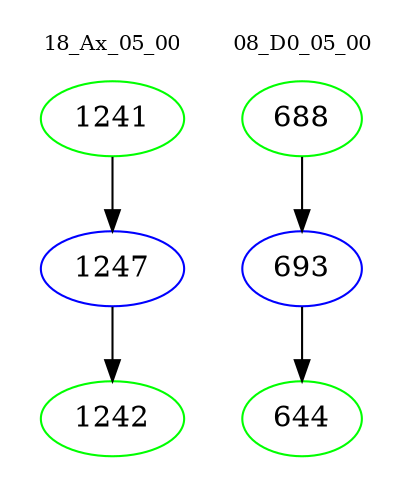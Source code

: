 digraph{
subgraph cluster_0 {
color = white
label = "18_Ax_05_00";
fontsize=10;
T0_1241 [label="1241", color="green"]
T0_1241 -> T0_1247 [color="black"]
T0_1247 [label="1247", color="blue"]
T0_1247 -> T0_1242 [color="black"]
T0_1242 [label="1242", color="green"]
}
subgraph cluster_1 {
color = white
label = "08_D0_05_00";
fontsize=10;
T1_688 [label="688", color="green"]
T1_688 -> T1_693 [color="black"]
T1_693 [label="693", color="blue"]
T1_693 -> T1_644 [color="black"]
T1_644 [label="644", color="green"]
}
}
